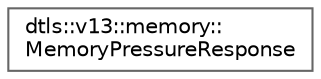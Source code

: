 digraph "Graphical Class Hierarchy"
{
 // LATEX_PDF_SIZE
  bgcolor="transparent";
  edge [fontname=Helvetica,fontsize=10,labelfontname=Helvetica,labelfontsize=10];
  node [fontname=Helvetica,fontsize=10,shape=box,height=0.2,width=0.4];
  rankdir="LR";
  Node0 [id="Node000000",label="dtls::v13::memory::\lMemoryPressureResponse",height=0.2,width=0.4,color="grey40", fillcolor="white", style="filled",URL="$classdtls_1_1v13_1_1memory_1_1MemoryPressureResponse.html",tooltip=" "];
}
